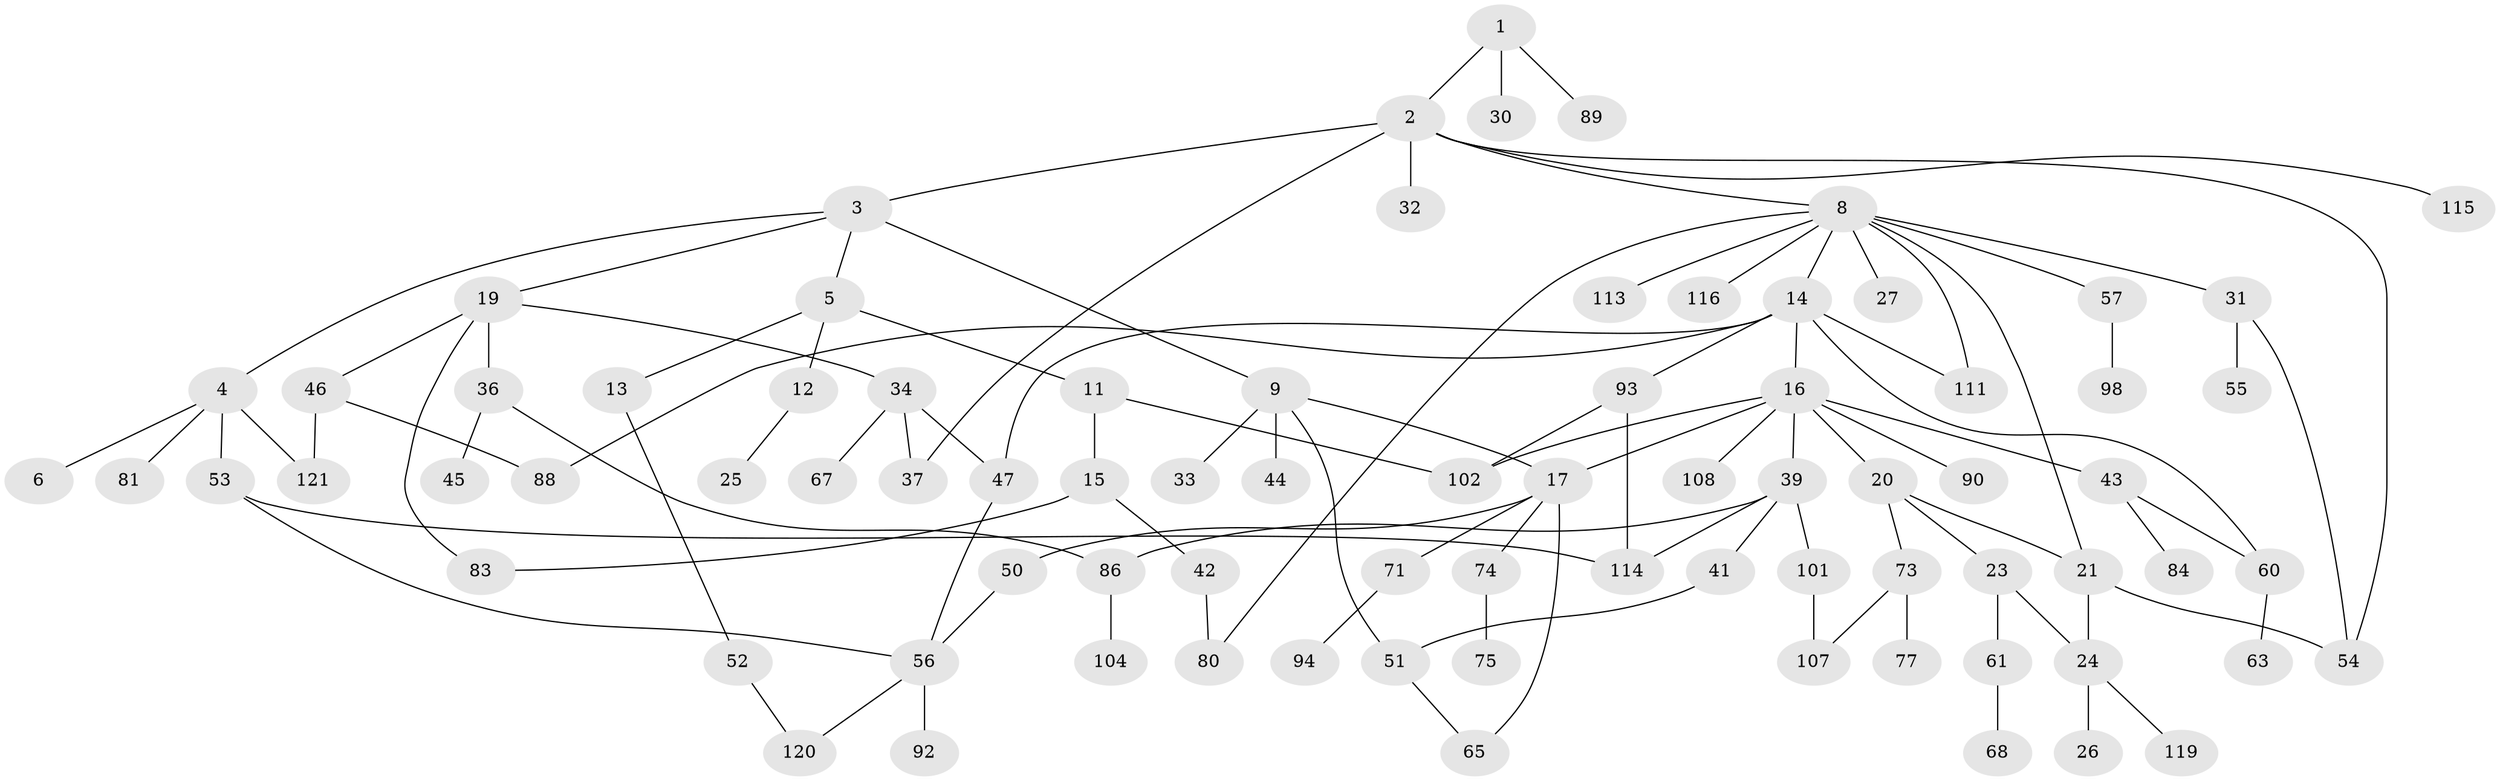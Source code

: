 // original degree distribution, {4: 0.08196721311475409, 6: 0.05737704918032787, 5: 0.02459016393442623, 1: 0.3360655737704918, 3: 0.19672131147540983, 2: 0.28688524590163933, 7: 0.01639344262295082}
// Generated by graph-tools (version 1.1) at 2025/10/02/27/25 16:10:51]
// undirected, 82 vertices, 105 edges
graph export_dot {
graph [start="1"]
  node [color=gray90,style=filled];
  1 [super="+87"];
  2 [super="+10"];
  3;
  4 [super="+103"];
  5 [super="+7"];
  6;
  8 [super="+66"];
  9 [super="+18"];
  11 [super="+29"];
  12 [super="+22"];
  13 [super="+49"];
  14 [super="+82"];
  15 [super="+35"];
  16 [super="+91"];
  17 [super="+100"];
  19 [super="+48"];
  20 [super="+40"];
  21;
  23;
  24 [super="+72"];
  25;
  26 [super="+28"];
  27;
  30 [super="+96"];
  31 [super="+38"];
  32;
  33;
  34 [super="+85"];
  36;
  37;
  39 [super="+95"];
  41;
  42 [super="+78"];
  43 [super="+69"];
  44;
  45;
  46 [super="+58"];
  47 [super="+64"];
  50;
  51 [super="+118"];
  52 [super="+79"];
  53 [super="+109"];
  54 [super="+99"];
  55;
  56 [super="+59"];
  57 [super="+70"];
  60 [super="+110"];
  61 [super="+62"];
  63;
  65;
  67;
  68;
  71;
  73 [super="+76"];
  74;
  75 [super="+105"];
  77;
  80;
  81;
  83;
  84;
  86 [super="+106"];
  88 [super="+97"];
  89;
  90;
  92;
  93 [super="+112"];
  94;
  98;
  101 [super="+122"];
  102;
  104;
  107;
  108;
  111;
  113;
  114;
  115;
  116 [super="+117"];
  119;
  120;
  121;
  1 -- 2;
  1 -- 30;
  1 -- 89;
  2 -- 3 [weight=2];
  2 -- 8;
  2 -- 32;
  2 -- 37;
  2 -- 115;
  2 -- 54;
  3 -- 4;
  3 -- 5;
  3 -- 9;
  3 -- 19;
  4 -- 6;
  4 -- 53;
  4 -- 81;
  4 -- 121 [weight=2];
  5 -- 11;
  5 -- 12;
  5 -- 13;
  8 -- 14;
  8 -- 27;
  8 -- 31;
  8 -- 57;
  8 -- 80;
  8 -- 113;
  8 -- 116;
  8 -- 21;
  8 -- 111;
  9 -- 17;
  9 -- 51;
  9 -- 44;
  9 -- 33;
  11 -- 15;
  11 -- 102;
  12 -- 25;
  13 -- 52;
  14 -- 16;
  14 -- 47;
  14 -- 88;
  14 -- 93;
  14 -- 60;
  14 -- 111;
  15 -- 83;
  15 -- 42;
  16 -- 20;
  16 -- 39;
  16 -- 43;
  16 -- 90;
  16 -- 102;
  16 -- 17;
  16 -- 108;
  17 -- 50;
  17 -- 65;
  17 -- 71;
  17 -- 74;
  19 -- 34;
  19 -- 36;
  19 -- 46;
  19 -- 83;
  20 -- 21;
  20 -- 23;
  20 -- 73;
  21 -- 54;
  21 -- 24;
  23 -- 24;
  23 -- 61;
  24 -- 26;
  24 -- 119;
  31 -- 55;
  31 -- 54;
  34 -- 67;
  34 -- 37;
  34 -- 47;
  36 -- 45;
  36 -- 86;
  39 -- 41;
  39 -- 101;
  39 -- 114;
  39 -- 86;
  41 -- 51;
  42 -- 80;
  43 -- 60;
  43 -- 84;
  46 -- 121;
  46 -- 88;
  47 -- 56;
  50 -- 56;
  51 -- 65;
  52 -- 120;
  53 -- 114;
  53 -- 56;
  56 -- 92;
  56 -- 120;
  57 -- 98;
  60 -- 63;
  61 -- 68;
  71 -- 94;
  73 -- 107;
  73 -- 77;
  74 -- 75;
  86 -- 104;
  93 -- 102;
  93 -- 114;
  101 -- 107;
}
